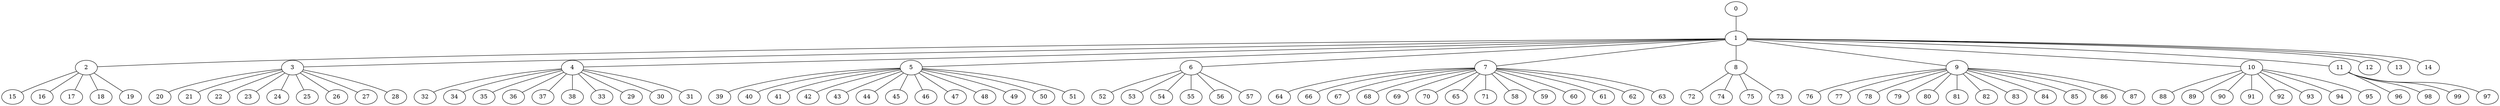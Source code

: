 
graph graphname {
    0 -- 1
1 -- 2
1 -- 3
1 -- 4
1 -- 5
1 -- 6
1 -- 7
1 -- 8
1 -- 9
1 -- 10
1 -- 11
1 -- 12
1 -- 13
1 -- 14
2 -- 15
2 -- 16
2 -- 17
2 -- 18
2 -- 19
3 -- 20
3 -- 21
3 -- 22
3 -- 23
3 -- 24
3 -- 25
3 -- 26
3 -- 27
3 -- 28
4 -- 32
4 -- 34
4 -- 35
4 -- 36
4 -- 37
4 -- 38
4 -- 33
4 -- 29
4 -- 30
4 -- 31
5 -- 39
5 -- 40
5 -- 41
5 -- 42
5 -- 43
5 -- 44
5 -- 45
5 -- 46
5 -- 47
5 -- 48
5 -- 49
5 -- 50
5 -- 51
6 -- 52
6 -- 53
6 -- 54
6 -- 55
6 -- 56
6 -- 57
7 -- 64
7 -- 66
7 -- 67
7 -- 68
7 -- 69
7 -- 70
7 -- 65
7 -- 71
7 -- 58
7 -- 59
7 -- 60
7 -- 61
7 -- 62
7 -- 63
8 -- 72
8 -- 74
8 -- 75
8 -- 73
9 -- 76
9 -- 77
9 -- 78
9 -- 79
9 -- 80
9 -- 81
9 -- 82
9 -- 83
9 -- 84
9 -- 85
9 -- 86
9 -- 87
10 -- 88
10 -- 89
10 -- 90
10 -- 91
10 -- 92
10 -- 93
10 -- 94
10 -- 95
11 -- 96
11 -- 98
11 -- 99
11 -- 97

}
